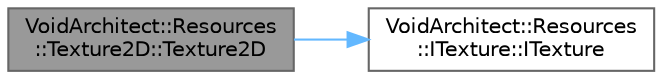 digraph "VoidArchitect::Resources::Texture2D::Texture2D"
{
 // LATEX_PDF_SIZE
  bgcolor="transparent";
  edge [fontname=Helvetica,fontsize=10,labelfontname=Helvetica,labelfontsize=10];
  node [fontname=Helvetica,fontsize=10,shape=box,height=0.2,width=0.4];
  rankdir="LR";
  Node1 [id="Node000001",label="VoidArchitect::Resources\l::Texture2D::Texture2D",height=0.2,width=0.4,color="gray40", fillcolor="grey60", style="filled", fontcolor="black",tooltip=" "];
  Node1 -> Node2 [id="edge1_Node000001_Node000002",color="steelblue1",style="solid",tooltip=" "];
  Node2 [id="Node000002",label="VoidArchitect::Resources\l::ITexture::ITexture",height=0.2,width=0.4,color="grey40", fillcolor="white", style="filled",URL="$class_void_architect_1_1_resources_1_1_i_texture.html#aabbb0f60e92c77bed0ac1c9966844f9d",tooltip=" "];
}
